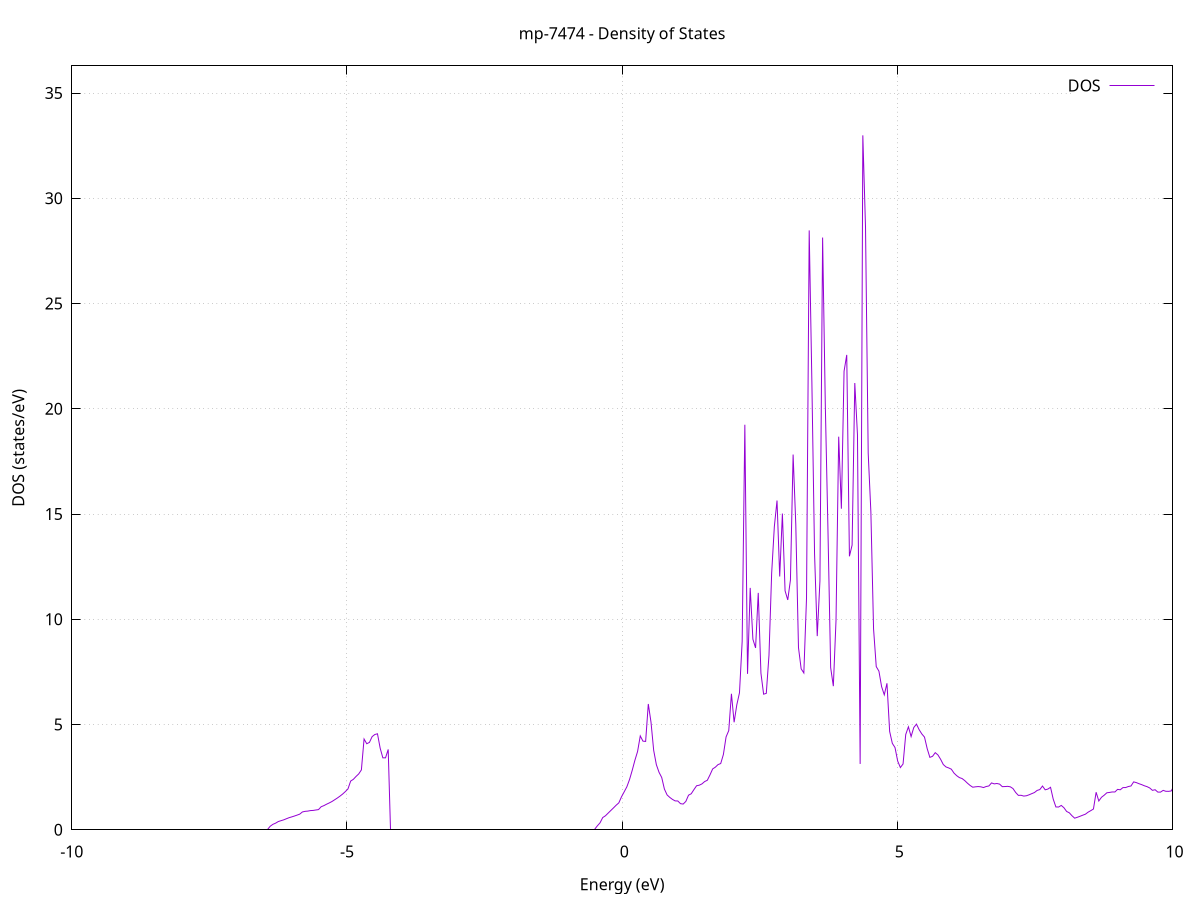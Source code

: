 set title 'mp-7474 - Density of States'
set xlabel 'Energy (eV)'
set ylabel 'DOS (states/eV)'
set grid
set xrange [-10:10]
set yrange [0:36.289]
set xzeroaxis lt -1
set terminal png size 800,600
set output 'mp-7474_dos_gnuplot.png'
plot '-' using 1:2 with lines title 'DOS'
-68.030100 0.000000
-67.981400 0.000000
-67.932700 0.000000
-67.884000 0.000000
-67.835200 0.000000
-67.786500 0.000000
-67.737800 0.000000
-67.689100 0.000000
-67.640300 0.000000
-67.591600 0.000000
-67.542900 0.000000
-67.494200 0.000000
-67.445400 0.000000
-67.396700 0.000000
-67.348000 0.000000
-67.299300 0.000000
-67.250500 0.000000
-67.201800 0.000000
-67.153100 0.000000
-67.104400 0.000000
-67.055700 0.000000
-67.006900 0.000000
-66.958200 0.000000
-66.909500 0.000000
-66.860800 0.000000
-66.812000 0.000000
-66.763300 0.000000
-66.714600 0.000000
-66.665900 0.000000
-66.617100 0.000000
-66.568400 0.000000
-66.519700 0.000000
-66.471000 0.000000
-66.422200 0.000000
-66.373500 0.000000
-66.324800 0.000000
-66.276100 0.000000
-66.227400 0.000000
-66.178600 0.000000
-66.129900 0.000000
-66.081200 0.000000
-66.032500 0.000000
-65.983700 0.000000
-65.935000 0.000000
-65.886300 0.000000
-65.837600 0.000000
-65.788800 0.000000
-65.740100 0.000000
-65.691400 0.000000
-65.642700 0.000000
-65.593900 0.000000
-65.545200 0.000000
-65.496500 0.000000
-65.447800 0.000000
-65.399000 0.000000
-65.350300 0.000000
-65.301600 0.000000
-65.252900 0.000000
-65.204200 0.000000
-65.155400 0.000000
-65.106700 0.000000
-65.058000 0.000000
-65.009300 0.000000
-64.960500 0.000000
-64.911800 0.000000
-64.863100 0.000000
-64.814400 0.000000
-64.765600 0.000000
-64.716900 0.000000
-64.668200 0.000000
-64.619500 0.000000
-64.570700 0.000000
-64.522000 0.000000
-64.473300 0.000000
-64.424600 0.000000
-64.375800 0.000000
-64.327100 0.000000
-64.278400 0.000000
-64.229700 0.000000
-64.181000 0.000000
-64.132200 0.000000
-64.083500 0.000000
-64.034800 0.000000
-63.986100 0.000000
-63.937300 0.000000
-63.888600 0.000000
-63.839900 0.000000
-63.791200 0.000000
-63.742400 0.000000
-63.693700 0.000000
-63.645000 0.000000
-63.596300 627.697800
-63.547500 187.638800
-63.498800 0.000000
-63.450100 0.000000
-63.401400 0.000000
-63.352600 0.000000
-63.303900 0.000000
-63.255200 0.000000
-63.206500 0.000000
-63.157800 0.000000
-63.109000 0.000000
-63.060300 0.000000
-63.011600 0.000000
-62.962900 0.000000
-62.914100 0.000000
-62.865400 0.000000
-62.816700 0.000000
-62.768000 0.000000
-62.719200 0.000000
-62.670500 0.000000
-62.621800 0.000000
-62.573100 0.000000
-62.524300 0.000000
-62.475600 0.000000
-62.426900 0.000000
-62.378200 0.000000
-62.329500 0.000000
-62.280700 0.000000
-62.232000 0.000000
-62.183300 0.000000
-62.134600 0.000000
-62.085800 0.000000
-62.037100 0.000000
-61.988400 0.000000
-61.939700 0.000000
-61.890900 0.000000
-61.842200 0.000000
-61.793500 0.000000
-61.744800 0.000000
-61.696000 0.000000
-61.647300 0.000000
-61.598600 0.000000
-61.549900 0.000000
-61.501100 0.000000
-61.452400 0.000000
-61.403700 0.000000
-61.355000 0.000000
-61.306300 0.000000
-61.257500 0.000000
-61.208800 0.000000
-61.160100 0.000000
-61.111400 0.000000
-61.062600 0.000000
-61.013900 0.000000
-60.965200 0.000000
-60.916500 0.000000
-60.867700 0.000000
-60.819000 0.000000
-60.770300 0.000000
-60.721600 0.000000
-60.672800 0.000000
-60.624100 0.000000
-60.575400 0.000000
-60.526700 0.000000
-60.477900 0.000000
-60.429200 0.000000
-60.380500 0.000000
-60.331800 0.000000
-60.283100 0.000000
-60.234300 0.000000
-60.185600 0.000000
-60.136900 0.000000
-60.088200 0.000000
-60.039400 0.000000
-59.990700 0.000000
-59.942000 0.000000
-59.893300 0.000000
-59.844500 0.000000
-59.795800 0.000000
-59.747100 0.000000
-59.698400 0.000000
-59.649600 0.000000
-59.600900 0.000000
-59.552200 0.000000
-59.503500 0.000000
-59.454800 0.000000
-59.406000 0.000000
-59.357300 0.000000
-59.308600 0.000000
-59.259900 0.000000
-59.211100 0.000000
-59.162400 0.000000
-59.113700 0.000000
-59.065000 0.000000
-59.016200 0.000000
-58.967500 0.000000
-58.918800 0.000000
-58.870100 0.000000
-58.821300 0.000000
-58.772600 0.000000
-58.723900 0.000000
-58.675200 0.000000
-58.626400 0.000000
-58.577700 0.000000
-58.529000 0.000000
-58.480300 0.000000
-58.431600 0.000000
-58.382800 0.000000
-58.334100 0.000000
-58.285400 0.000000
-58.236700 0.000000
-58.187900 0.000000
-58.139200 0.000000
-58.090500 0.000000
-58.041800 0.000000
-57.993000 0.000000
-57.944300 0.000000
-57.895600 0.000000
-57.846900 0.000000
-57.798100 0.000000
-57.749400 0.000000
-57.700700 0.000000
-57.652000 0.000000
-57.603200 0.000000
-57.554500 0.000000
-57.505800 0.000000
-57.457100 0.000000
-57.408400 0.000000
-57.359600 0.000000
-57.310900 0.000000
-57.262200 0.000000
-57.213500 0.000000
-57.164700 0.000000
-57.116000 0.000000
-57.067300 0.000000
-57.018600 0.000000
-56.969800 0.000000
-56.921100 0.000000
-56.872400 0.000000
-56.823700 0.000000
-56.774900 0.000000
-56.726200 0.000000
-56.677500 0.000000
-56.628800 0.000000
-56.580100 0.000000
-56.531300 0.000000
-56.482600 0.000000
-56.433900 0.000000
-56.385200 0.000000
-56.336400 0.000000
-56.287700 0.000000
-56.239000 0.000000
-56.190300 0.000000
-56.141500 0.000000
-56.092800 0.000000
-56.044100 0.000000
-55.995400 0.000000
-55.946600 0.000000
-55.897900 0.000000
-55.849200 0.000000
-55.800500 0.000000
-55.751700 0.000000
-55.703000 0.000000
-55.654300 0.000000
-55.605600 0.000000
-55.556900 0.000000
-55.508100 0.000000
-55.459400 0.000000
-55.410700 0.000000
-55.362000 0.000000
-55.313200 0.000000
-55.264500 0.000000
-55.215800 0.000000
-55.167100 0.000000
-55.118300 0.000000
-55.069600 0.000000
-55.020900 0.000000
-54.972200 0.000000
-54.923400 0.000000
-54.874700 0.000000
-54.826000 0.000000
-54.777300 0.000000
-54.728500 0.000000
-54.679800 0.000000
-54.631100 0.000000
-54.582400 0.000000
-54.533700 0.000000
-54.484900 0.000000
-54.436200 0.000000
-54.387500 0.000000
-54.338800 0.000000
-54.290000 0.000000
-54.241300 0.000000
-54.192600 0.000000
-54.143900 0.000000
-54.095100 0.000000
-54.046400 0.000000
-53.997700 0.000000
-53.949000 0.000000
-53.900200 0.000000
-53.851500 0.000000
-53.802800 0.000000
-53.754100 0.000000
-53.705400 0.000000
-53.656600 0.000000
-53.607900 0.000000
-53.559200 0.000000
-53.510500 0.000000
-53.461700 0.000000
-53.413000 0.000000
-53.364300 0.000000
-53.315600 0.000000
-53.266800 0.000000
-53.218100 0.000000
-53.169400 0.000000
-53.120700 0.000000
-53.071900 0.000000
-53.023200 0.000000
-52.974500 0.000000
-52.925800 0.000000
-52.877000 0.000000
-52.828300 0.000000
-52.779600 0.000000
-52.730900 0.000000
-52.682200 0.000000
-52.633400 0.000000
-52.584700 0.000000
-52.536000 0.000000
-52.487300 0.000000
-52.438500 0.000000
-52.389800 0.000000
-52.341100 0.000000
-52.292400 0.000000
-52.243600 0.000000
-52.194900 0.000000
-52.146200 0.000000
-52.097500 0.000000
-52.048700 0.000000
-52.000000 0.000000
-51.951300 0.000000
-51.902600 0.000000
-51.853800 0.000000
-51.805100 0.000000
-51.756400 0.000000
-51.707700 0.000000
-51.659000 0.000000
-51.610200 0.000000
-51.561500 0.000000
-51.512800 0.000000
-51.464100 0.000000
-51.415300 0.000000
-51.366600 0.000000
-51.317900 0.000000
-51.269200 0.000000
-51.220400 0.000000
-51.171700 0.000000
-51.123000 0.000000
-51.074300 0.000000
-51.025500 0.000000
-50.976800 0.000000
-50.928100 0.000000
-50.879400 0.000000
-50.830700 0.000000
-50.781900 0.000000
-50.733200 0.000000
-50.684500 0.000000
-50.635800 0.000000
-50.587000 0.000000
-50.538300 0.000000
-50.489600 0.000000
-50.440900 0.000000
-50.392100 0.000000
-50.343400 0.000000
-50.294700 0.000000
-50.246000 0.000000
-50.197200 0.000000
-50.148500 0.000000
-50.099800 0.000000
-50.051100 0.000000
-50.002300 0.000000
-49.953600 0.000000
-49.904900 0.000000
-49.856200 0.000000
-49.807500 0.000000
-49.758700 0.000000
-49.710000 0.000000
-49.661300 0.000000
-49.612600 0.000000
-49.563800 0.000000
-49.515100 0.000000
-49.466400 0.000000
-49.417700 0.000000
-49.368900 0.000000
-49.320200 0.000000
-49.271500 0.000000
-49.222800 0.000000
-49.174000 0.000000
-49.125300 0.000000
-49.076600 0.000000
-49.027900 0.000000
-48.979100 0.000000
-48.930400 0.000000
-48.881700 0.000000
-48.833000 0.000000
-48.784300 0.000000
-48.735500 0.000000
-48.686800 0.000000
-48.638100 0.000000
-48.589400 0.000000
-48.540600 0.000000
-48.491900 0.000000
-48.443200 0.000000
-48.394500 0.000000
-48.345700 0.000000
-48.297000 0.000000
-48.248300 0.000000
-48.199600 0.000000
-48.150800 0.000000
-48.102100 0.000000
-48.053400 0.000000
-48.004700 0.000000
-47.956000 0.000000
-47.907200 0.000000
-47.858500 0.000000
-47.809800 0.000000
-47.761100 0.000000
-47.712300 0.000000
-47.663600 0.000000
-47.614900 0.000000
-47.566200 0.000000
-47.517400 0.000000
-47.468700 0.000000
-47.420000 0.000000
-47.371300 0.000000
-47.322500 0.000000
-47.273800 0.000000
-47.225100 0.000000
-47.176400 0.000000
-47.127600 0.000000
-47.078900 0.000000
-47.030200 0.000000
-46.981500 0.000000
-46.932800 0.000000
-46.884000 0.000000
-46.835300 0.000000
-46.786600 0.000000
-46.737900 0.000000
-46.689100 0.000000
-46.640400 0.000000
-46.591700 0.000000
-46.543000 0.000000
-46.494200 0.000000
-46.445500 0.000000
-46.396800 0.000000
-46.348100 0.000000
-46.299300 0.000000
-46.250600 0.000000
-46.201900 0.000000
-46.153200 0.000000
-46.104400 0.000000
-46.055700 0.000000
-46.007000 0.000000
-45.958300 0.000000
-45.909600 0.000000
-45.860800 0.000000
-45.812100 0.000000
-45.763400 0.000000
-45.714700 0.000000
-45.665900 0.000000
-45.617200 0.000000
-45.568500 0.000000
-45.519800 0.000000
-45.471000 0.000000
-45.422300 0.000000
-45.373600 0.000000
-45.324900 0.000000
-45.276100 0.000000
-45.227400 0.000000
-45.178700 0.000000
-45.130000 0.000000
-45.081300 0.000000
-45.032500 0.000000
-44.983800 0.000000
-44.935100 0.000000
-44.886400 0.000000
-44.837600 0.000000
-44.788900 0.000000
-44.740200 0.000000
-44.691500 0.000000
-44.642700 0.000000
-44.594000 0.000000
-44.545300 0.000000
-44.496600 0.000000
-44.447800 0.000000
-44.399100 0.000000
-44.350400 0.000000
-44.301700 0.000000
-44.252900 0.000000
-44.204200 0.000000
-44.155500 0.000000
-44.106800 0.000000
-44.058100 0.000000
-44.009300 0.000000
-43.960600 0.000000
-43.911900 0.000000
-43.863200 0.000000
-43.814400 0.000000
-43.765700 0.000000
-43.717000 0.000000
-43.668300 0.000000
-43.619500 0.000000
-43.570800 0.000000
-43.522100 0.000000
-43.473400 0.000000
-43.424600 0.000000
-43.375900 0.000000
-43.327200 0.000000
-43.278500 0.000000
-43.229700 0.000000
-43.181000 0.000000
-43.132300 0.000000
-43.083600 0.000000
-43.034900 0.000000
-42.986100 0.000000
-42.937400 0.000000
-42.888700 0.000000
-42.840000 0.000000
-42.791200 0.000000
-42.742500 0.000000
-42.693800 0.000000
-42.645100 0.000000
-42.596300 0.000000
-42.547600 0.000000
-42.498900 0.000000
-42.450200 0.000000
-42.401400 0.000000
-42.352700 0.000000
-42.304000 0.000000
-42.255300 0.000000
-42.206500 0.000000
-42.157800 0.000000
-42.109100 0.000000
-42.060400 0.000000
-42.011700 0.000000
-41.962900 0.000000
-41.914200 0.000000
-41.865500 0.000000
-41.816800 0.000000
-41.768000 0.000000
-41.719300 0.000000
-41.670600 0.000000
-41.621900 0.000000
-41.573100 0.000000
-41.524400 0.000000
-41.475700 0.000000
-41.427000 0.000000
-41.378200 0.000000
-41.329500 0.000000
-41.280800 0.000000
-41.232100 0.000000
-41.183400 0.000000
-41.134600 0.000000
-41.085900 0.000000
-41.037200 0.000000
-40.988500 0.000000
-40.939700 0.000000
-40.891000 0.000000
-40.842300 0.000000
-40.793600 0.000000
-40.744800 0.000000
-40.696100 0.000000
-40.647400 0.000000
-40.598700 0.000000
-40.549900 0.000000
-40.501200 0.000000
-40.452500 0.000000
-40.403800 0.000000
-40.355000 0.000000
-40.306300 0.000000
-40.257600 0.000000
-40.208900 0.000000
-40.160200 0.000000
-40.111400 0.000000
-40.062700 0.000000
-40.014000 0.000000
-39.965300 0.000000
-39.916500 0.000000
-39.867800 0.000000
-39.819100 0.000000
-39.770400 0.000000
-39.721600 0.000000
-39.672900 0.000000
-39.624200 0.000000
-39.575500 0.000000
-39.526700 0.000000
-39.478000 0.000000
-39.429300 0.000000
-39.380600 0.000000
-39.331800 0.000000
-39.283100 0.000000
-39.234400 0.000000
-39.185700 0.000000
-39.137000 0.000000
-39.088200 0.000000
-39.039500 0.000000
-38.990800 0.000000
-38.942100 0.000000
-38.893300 0.000000
-38.844600 0.000000
-38.795900 0.000000
-38.747200 0.000000
-38.698400 0.000000
-38.649700 0.000000
-38.601000 0.000000
-38.552300 0.000000
-38.503500 0.000000
-38.454800 0.000000
-38.406100 0.000000
-38.357400 0.000000
-38.308700 0.000000
-38.259900 0.000000
-38.211200 0.000000
-38.162500 0.000000
-38.113800 0.000000
-38.065000 0.000000
-38.016300 0.000000
-37.967600 0.000000
-37.918900 0.000000
-37.870100 0.000000
-37.821400 0.000000
-37.772700 0.000000
-37.724000 0.000000
-37.675200 0.000000
-37.626500 0.000000
-37.577800 0.000000
-37.529100 0.000000
-37.480300 0.000000
-37.431600 0.000000
-37.382900 0.000000
-37.334200 0.000000
-37.285500 0.000000
-37.236700 0.000000
-37.188000 0.000000
-37.139300 0.000000
-37.090600 0.000000
-37.041800 0.000000
-36.993100 0.000000
-36.944400 0.000000
-36.895700 0.000000
-36.846900 0.000000
-36.798200 0.000000
-36.749500 0.000000
-36.700800 0.000000
-36.652000 0.000000
-36.603300 0.000000
-36.554600 0.000000
-36.505900 0.000000
-36.457100 0.000000
-36.408400 0.000000
-36.359700 0.000000
-36.311000 0.000000
-36.262300 0.000000
-36.213500 0.000000
-36.164800 0.000000
-36.116100 0.000000
-36.067400 0.000000
-36.018600 0.000000
-35.969900 0.000000
-35.921200 0.000000
-35.872500 0.000000
-35.823700 0.000000
-35.775000 0.000000
-35.726300 0.000000
-35.677600 0.000000
-35.628800 0.000000
-35.580100 0.000000
-35.531400 0.000000
-35.482700 0.000000
-35.434000 0.000000
-35.385200 0.000000
-35.336500 0.000000
-35.287800 0.000000
-35.239100 0.000000
-35.190300 0.000000
-35.141600 0.000000
-35.092900 0.000000
-35.044200 0.000000
-34.995400 0.000000
-34.946700 0.000000
-34.898000 0.000000
-34.849300 0.000000
-34.800500 0.000000
-34.751800 0.000000
-34.703100 0.000000
-34.654400 0.000000
-34.605600 0.000000
-34.556900 0.000000
-34.508200 0.000000
-34.459500 0.000000
-34.410800 0.000000
-34.362000 0.000000
-34.313300 0.000000
-34.264600 0.000000
-34.215900 0.000000
-34.167100 0.000000
-34.118400 0.000000
-34.069700 0.000000
-34.021000 0.000000
-33.972200 0.000000
-33.923500 0.000000
-33.874800 0.000000
-33.826100 0.000000
-33.777300 0.000000
-33.728600 0.000000
-33.679900 0.000000
-33.631200 0.000000
-33.582400 0.000000
-33.533700 0.000000
-33.485000 0.000000
-33.436300 0.000000
-33.387600 0.000000
-33.338800 0.000000
-33.290100 0.000000
-33.241400 0.000000
-33.192700 0.000000
-33.143900 0.000000
-33.095200 0.000000
-33.046500 0.000000
-32.997800 0.000000
-32.949000 0.000000
-32.900300 0.000000
-32.851600 0.000000
-32.802900 0.000000
-32.754100 0.000000
-32.705400 0.000000
-32.656700 0.000000
-32.608000 0.000000
-32.559300 0.000000
-32.510500 0.000000
-32.461800 0.000000
-32.413100 0.000000
-32.364400 0.000000
-32.315600 0.000000
-32.266900 0.000000
-32.218200 0.000000
-32.169500 0.000000
-32.120700 0.000000
-32.072000 0.000000
-32.023300 0.000000
-31.974600 0.000000
-31.925800 0.000000
-31.877100 0.000000
-31.828400 0.000000
-31.779700 0.000000
-31.730900 0.000000
-31.682200 0.000000
-31.633500 0.000000
-31.584800 0.000000
-31.536100 0.000000
-31.487300 0.000000
-31.438600 0.000000
-31.389900 0.000000
-31.341200 0.000000
-31.292400 0.000000
-31.243700 0.000000
-31.195000 0.000000
-31.146300 0.000000
-31.097500 0.000000
-31.048800 0.000000
-31.000100 0.000000
-30.951400 0.000000
-30.902600 0.000000
-30.853900 0.000000
-30.805200 0.000000
-30.756500 0.000000
-30.707700 0.000000
-30.659000 0.000000
-30.610300 0.000000
-30.561600 0.000000
-30.512900 0.000000
-30.464100 0.000000
-30.415400 0.000000
-30.366700 0.000000
-30.318000 0.000000
-30.269200 0.000000
-30.220500 0.000000
-30.171800 0.000000
-30.123100 0.000000
-30.074300 0.000000
-30.025600 0.000000
-29.976900 0.000000
-29.928200 0.000000
-29.879400 0.000000
-29.830700 0.000000
-29.782000 0.000000
-29.733300 0.000000
-29.684600 0.000000
-29.635800 0.000000
-29.587100 0.000000
-29.538400 0.000000
-29.489700 0.000000
-29.440900 0.000000
-29.392200 0.000000
-29.343500 0.000000
-29.294800 0.000000
-29.246000 0.000000
-29.197300 0.000000
-29.148600 0.000000
-29.099900 0.000000
-29.051100 0.000000
-29.002400 0.000000
-28.953700 0.000000
-28.905000 0.000000
-28.856200 0.000000
-28.807500 0.000000
-28.758800 0.000000
-28.710100 0.000000
-28.661400 0.000000
-28.612600 0.000000
-28.563900 0.000000
-28.515200 0.000000
-28.466500 0.000000
-28.417700 0.000000
-28.369000 0.000000
-28.320300 0.000000
-28.271600 0.000000
-28.222800 0.000000
-28.174100 0.000000
-28.125400 0.000000
-28.076700 0.000000
-28.027900 0.000000
-27.979200 0.000000
-27.930500 0.000000
-27.881800 0.000000
-27.833000 0.000000
-27.784300 0.000000
-27.735600 0.000000
-27.686900 0.000000
-27.638200 0.000000
-27.589400 0.000000
-27.540700 0.000000
-27.492000 0.000000
-27.443300 0.000000
-27.394500 0.000000
-27.345800 0.000000
-27.297100 0.000000
-27.248400 0.000000
-27.199600 0.000000
-27.150900 0.000000
-27.102200 0.000000
-27.053500 0.000000
-27.004700 0.000000
-26.956000 0.000000
-26.907300 0.000000
-26.858600 0.000000
-26.809900 0.000000
-26.761100 0.000000
-26.712400 0.000000
-26.663700 0.000000
-26.615000 0.000000
-26.566200 0.000000
-26.517500 0.000000
-26.468800 0.000000
-26.420100 0.000000
-26.371300 0.000000
-26.322600 0.000000
-26.273900 0.000000
-26.225200 0.000000
-26.176400 0.000000
-26.127700 0.000000
-26.079000 0.000000
-26.030300 0.000000
-25.981500 0.000000
-25.932800 0.000000
-25.884100 0.000000
-25.835400 0.000000
-25.786700 0.000000
-25.737900 0.000000
-25.689200 0.000000
-25.640500 0.000000
-25.591800 0.000000
-25.543000 0.000000
-25.494300 0.000000
-25.445600 0.000000
-25.396900 0.000000
-25.348100 0.000000
-25.299400 0.000000
-25.250700 0.000000
-25.202000 0.000000
-25.153200 0.000000
-25.104500 0.000000
-25.055800 0.000000
-25.007100 0.000000
-24.958300 0.000000
-24.909600 0.000000
-24.860900 0.000000
-24.812200 0.000000
-24.763500 0.000000
-24.714700 0.000000
-24.666000 0.000000
-24.617300 0.000000
-24.568600 0.000000
-24.519800 0.000000
-24.471100 0.000000
-24.422400 0.000000
-24.373700 0.000000
-24.324900 0.000000
-24.276200 0.000000
-24.227500 0.000000
-24.178800 0.000000
-24.130000 0.000000
-24.081300 0.000000
-24.032600 0.000000
-23.983900 0.000000
-23.935100 0.000000
-23.886400 0.000000
-23.837700 0.000000
-23.789000 0.000000
-23.740300 0.000000
-23.691500 0.000000
-23.642800 0.000000
-23.594100 0.000000
-23.545400 0.000000
-23.496600 0.000000
-23.447900 0.000000
-23.399200 0.000000
-23.350500 0.000000
-23.301700 0.000000
-23.253000 0.000000
-23.204300 0.000000
-23.155600 0.000000
-23.106800 0.000000
-23.058100 0.000000
-23.009400 0.000000
-22.960700 0.000000
-22.912000 0.000000
-22.863200 0.000000
-22.814500 0.000000
-22.765800 0.000000
-22.717100 0.000000
-22.668300 0.000000
-22.619600 0.000000
-22.570900 0.000000
-22.522200 0.000000
-22.473400 0.000000
-22.424700 0.000000
-22.376000 0.000000
-22.327300 0.000000
-22.278500 0.000000
-22.229800 0.000000
-22.181100 0.000000
-22.132400 0.000000
-22.083600 0.000000
-22.034900 0.000000
-21.986200 0.000000
-21.937500 0.000000
-21.888800 0.000000
-21.840000 0.000000
-21.791300 0.000000
-21.742600 0.000000
-21.693900 0.000000
-21.645100 0.000000
-21.596400 0.000000
-21.547700 0.000000
-21.499000 0.000000
-21.450200 0.000000
-21.401500 0.000000
-21.352800 0.000000
-21.304100 0.000000
-21.255300 0.000000
-21.206600 0.000000
-21.157900 0.000000
-21.109200 0.000000
-21.060400 0.000000
-21.011700 0.000000
-20.963000 0.000000
-20.914300 0.000000
-20.865600 0.000000
-20.816800 0.000000
-20.768100 0.000000
-20.719400 0.000000
-20.670700 0.000000
-20.621900 0.000000
-20.573200 0.000000
-20.524500 0.000000
-20.475800 0.000000
-20.427000 0.000000
-20.378300 0.000000
-20.329600 0.000000
-20.280900 0.000000
-20.232100 0.000000
-20.183400 0.000000
-20.134700 0.000000
-20.086000 0.000000
-20.037300 0.000000
-19.988500 0.000000
-19.939800 0.000000
-19.891100 0.000000
-19.842400 0.000000
-19.793600 0.000000
-19.744900 0.000000
-19.696200 0.000000
-19.647500 0.000000
-19.598700 0.000000
-19.550000 0.000000
-19.501300 0.000000
-19.452600 0.000000
-19.403800 0.000000
-19.355100 0.000000
-19.306400 0.000000
-19.257700 0.000000
-19.208900 0.000000
-19.160200 0.000000
-19.111500 0.000000
-19.062800 0.000000
-19.014100 0.000000
-18.965300 0.000000
-18.916600 0.000000
-18.867900 0.000000
-18.819200 0.000000
-18.770400 0.000000
-18.721700 0.000000
-18.673000 0.000000
-18.624300 0.000000
-18.575500 0.000000
-18.526800 0.000000
-18.478100 0.000000
-18.429400 0.000000
-18.380600 0.000000
-18.331900 0.000000
-18.283200 0.000000
-18.234500 0.000000
-18.185700 0.000000
-18.137000 0.000000
-18.088300 0.000000
-18.039600 0.000000
-17.990900 0.000000
-17.942100 0.000000
-17.893400 0.000000
-17.844700 0.000000
-17.796000 0.000000
-17.747200 0.000000
-17.698500 0.000000
-17.649800 0.000000
-17.601100 0.000000
-17.552300 0.000000
-17.503600 0.000000
-17.454900 0.000000
-17.406200 0.000000
-17.357400 0.000000
-17.308700 0.000000
-17.260000 0.000000
-17.211300 0.000000
-17.162600 0.000000
-17.113800 0.000000
-17.065100 0.000000
-17.016400 0.000000
-16.967700 0.000000
-16.918900 0.000000
-16.870200 0.000000
-16.821500 0.000000
-16.772800 0.000000
-16.724000 0.000000
-16.675300 0.000000
-16.626600 0.000000
-16.577900 0.000000
-16.529100 0.000000
-16.480400 0.000000
-16.431700 0.000000
-16.383000 0.000000
-16.334200 0.000000
-16.285500 0.000000
-16.236800 0.000000
-16.188100 0.000000
-16.139400 0.000000
-16.090600 0.000000
-16.041900 0.000000
-15.993200 0.000000
-15.944500 0.000000
-15.895700 0.000000
-15.847000 0.000000
-15.798300 0.000000
-15.749600 0.000000
-15.700800 0.000000
-15.652100 0.000000
-15.603400 0.000000
-15.554700 0.000000
-15.505900 0.000000
-15.457200 0.000000
-15.408500 0.000000
-15.359800 0.000000
-15.311000 0.000000
-15.262300 0.000000
-15.213600 0.000000
-15.164900 0.000000
-15.116200 0.000000
-15.067400 0.000000
-15.018700 0.000000
-14.970000 0.000000
-14.921300 0.000000
-14.872500 0.000000
-14.823800 0.000000
-14.775100 0.000000
-14.726400 0.000000
-14.677600 0.000000
-14.628900 0.000000
-14.580200 0.000000
-14.531500 0.000000
-14.482700 0.000000
-14.434000 0.000000
-14.385300 0.000000
-14.336600 0.000000
-14.287900 0.000000
-14.239100 0.000000
-14.190400 0.000000
-14.141700 0.000000
-14.093000 0.000000
-14.044200 0.000000
-13.995500 0.000000
-13.946800 0.000000
-13.898100 0.000000
-13.849300 0.000000
-13.800600 0.000000
-13.751900 0.000000
-13.703200 0.000000
-13.654400 0.000000
-13.605700 0.000000
-13.557000 0.000000
-13.508300 0.000000
-13.459500 0.000000
-13.410800 0.000000
-13.362100 0.000000
-13.313400 0.000000
-13.264700 0.000000
-13.215900 0.000000
-13.167200 0.000000
-13.118500 0.000000
-13.069800 0.000000
-13.021000 0.000000
-12.972300 0.000000
-12.923600 0.000000
-12.874900 0.000000
-12.826100 0.000000
-12.777400 0.000000
-12.728700 0.000000
-12.680000 0.000000
-12.631200 0.000000
-12.582500 0.000000
-12.533800 0.000000
-12.485100 0.000000
-12.436300 0.000000
-12.387600 0.000000
-12.338900 0.000000
-12.290200 0.000000
-12.241500 0.000000
-12.192700 0.000000
-12.144000 0.000000
-12.095300 0.000000
-12.046600 0.000000
-11.997800 0.000000
-11.949100 0.000000
-11.900400 0.000000
-11.851700 0.000000
-11.802900 0.000000
-11.754200 0.000000
-11.705500 0.000000
-11.656800 0.000000
-11.608000 0.000000
-11.559300 0.000000
-11.510600 0.000000
-11.461900 0.000000
-11.413200 0.000000
-11.364400 0.000000
-11.315700 0.000000
-11.267000 0.000000
-11.218300 0.000000
-11.169500 0.000000
-11.120800 0.000000
-11.072100 0.000000
-11.023400 0.000000
-10.974600 0.000000
-10.925900 0.000000
-10.877200 0.000000
-10.828500 0.000000
-10.779700 0.000000
-10.731000 0.000000
-10.682300 0.000000
-10.633600 0.000000
-10.584800 0.000000
-10.536100 0.000000
-10.487400 0.000000
-10.438700 0.000000
-10.390000 0.000000
-10.341200 0.000000
-10.292500 0.000000
-10.243800 0.000000
-10.195100 0.000000
-10.146300 0.000000
-10.097600 0.000000
-10.048900 0.000000
-10.000200 0.000000
-9.951400 0.000000
-9.902700 0.000000
-9.854000 0.000000
-9.805300 0.000000
-9.756500 0.000000
-9.707800 0.000000
-9.659100 0.000000
-9.610400 0.000000
-9.561600 0.000000
-9.512900 0.000000
-9.464200 0.000000
-9.415500 0.000000
-9.366800 0.000000
-9.318000 0.000000
-9.269300 0.000000
-9.220600 0.000000
-9.171900 0.000000
-9.123100 0.000000
-9.074400 0.000000
-9.025700 0.000000
-8.977000 0.000000
-8.928200 0.000000
-8.879500 0.000000
-8.830800 0.000000
-8.782100 0.000000
-8.733300 0.000000
-8.684600 0.000000
-8.635900 0.000000
-8.587200 0.000000
-8.538500 0.000000
-8.489700 0.000000
-8.441000 0.000000
-8.392300 0.000000
-8.343600 0.000000
-8.294800 0.000000
-8.246100 0.000000
-8.197400 0.000000
-8.148700 0.000000
-8.099900 0.000000
-8.051200 0.000000
-8.002500 0.000000
-7.953800 0.000000
-7.905000 0.000000
-7.856300 0.000000
-7.807600 0.000000
-7.758900 0.000000
-7.710100 0.000000
-7.661400 0.000000
-7.612700 0.000000
-7.564000 0.000000
-7.515300 0.000000
-7.466500 0.000000
-7.417800 0.000000
-7.369100 0.000000
-7.320400 0.000000
-7.271600 0.000000
-7.222900 0.000000
-7.174200 0.000000
-7.125500 0.000000
-7.076700 0.000000
-7.028000 0.000000
-6.979300 0.000000
-6.930600 0.000000
-6.881800 0.000000
-6.833100 0.000000
-6.784400 0.000000
-6.735700 0.000000
-6.686900 0.000000
-6.638200 0.000000
-6.589500 0.000000
-6.540800 0.000000
-6.492100 0.000000
-6.443300 0.000000
-6.394600 0.168200
-6.345900 0.259400
-6.297200 0.313300
-6.248400 0.390200
-6.199700 0.431200
-6.151000 0.470200
-6.102300 0.522200
-6.053500 0.572600
-6.004800 0.610900
-5.956100 0.651700
-5.907400 0.695700
-5.858600 0.742800
-5.809900 0.846200
-5.761200 0.875500
-5.712500 0.886600
-5.663700 0.911300
-5.615000 0.919300
-5.566300 0.939700
-5.517600 0.958400
-5.468900 1.094500
-5.420100 1.146300
-5.371400 1.213700
-5.322700 1.274200
-5.274000 1.340700
-5.225200 1.422900
-5.176500 1.505600
-5.127800 1.596700
-5.079100 1.696500
-5.030300 1.812500
-4.981600 1.943200
-4.932900 2.313700
-4.884200 2.395800
-4.835400 2.532600
-4.786700 2.653500
-4.738000 2.844600
-4.689300 4.311600
-4.640600 4.087100
-4.591800 4.151600
-4.543100 4.423600
-4.494400 4.525100
-4.445700 4.560400
-4.396900 3.878300
-4.348200 3.416800
-4.299500 3.417300
-4.250800 3.816500
-4.202000 0.000000
-4.153300 0.000000
-4.104600 0.000000
-4.055900 0.000000
-4.007100 0.000000
-3.958400 0.000000
-3.909700 0.000000
-3.861000 0.000000
-3.812200 0.000000
-3.763500 0.000000
-3.714800 0.000000
-3.666100 0.000000
-3.617400 0.000000
-3.568600 0.000000
-3.519900 0.000000
-3.471200 0.000000
-3.422500 0.000000
-3.373700 0.000000
-3.325000 0.000000
-3.276300 0.000000
-3.227600 0.000000
-3.178800 0.000000
-3.130100 0.000000
-3.081400 0.000000
-3.032700 0.000000
-2.983900 0.000000
-2.935200 0.000000
-2.886500 0.000000
-2.837800 0.000000
-2.789000 0.000000
-2.740300 0.000000
-2.691600 0.000000
-2.642900 0.000000
-2.594200 0.000000
-2.545400 0.000000
-2.496700 0.000000
-2.448000 0.000000
-2.399300 0.000000
-2.350500 0.000000
-2.301800 0.000000
-2.253100 0.000000
-2.204400 0.000000
-2.155600 0.000000
-2.106900 0.000000
-2.058200 0.000000
-2.009500 0.000000
-1.960700 0.000000
-1.912000 0.000000
-1.863300 0.000000
-1.814600 0.000000
-1.765900 0.000000
-1.717100 0.000000
-1.668400 0.000000
-1.619700 0.000000
-1.571000 0.000000
-1.522200 0.000000
-1.473500 0.000000
-1.424800 0.000000
-1.376100 0.000000
-1.327300 0.000000
-1.278600 0.000000
-1.229900 0.000000
-1.181200 0.000000
-1.132400 0.000000
-1.083700 0.000000
-1.035000 0.000000
-0.986300 0.000000
-0.937500 0.000000
-0.888800 0.000000
-0.840100 0.000000
-0.791400 0.000000
-0.742700 0.000000
-0.693900 0.000000
-0.645200 0.000000
-0.596500 0.000000
-0.547800 0.000000
-0.499000 0.000000
-0.450300 0.188000
-0.401600 0.330500
-0.352900 0.580600
-0.304100 0.663400
-0.255400 0.788800
-0.206700 0.913800
-0.158000 1.037300
-0.109200 1.166300
-0.060500 1.278300
-0.011800 1.565800
0.036900 1.801600
0.085700 2.042000
0.134400 2.388100
0.183100 2.824200
0.231800 3.301900
0.280500 3.719500
0.329300 4.459200
0.378000 4.210500
0.426700 4.196700
0.475400 5.976300
0.524200 5.115600
0.572900 3.774300
0.621600 3.093700
0.670300 2.730200
0.719100 2.483300
0.767800 1.935100
0.816500 1.656000
0.865200 1.538700
0.914000 1.443700
0.962700 1.371900
1.011400 1.367400
1.060100 1.240500
1.108800 1.221700
1.157600 1.347900
1.206300 1.643600
1.255000 1.710200
1.303700 1.905600
1.352500 2.091200
1.401200 2.117200
1.449900 2.179200
1.498600 2.289800
1.547400 2.351200
1.596100 2.607500
1.644800 2.890800
1.693500 2.973900
1.742300 3.096400
1.791000 3.146400
1.839700 3.577300
1.888400 4.410800
1.937200 4.711700
1.985900 6.460700
2.034600 5.107200
2.083300 5.934000
2.132000 6.509000
2.180800 8.944800
2.229500 19.242600
2.278200 7.407500
2.326900 11.491400
2.375700 9.053700
2.424400 8.639000
2.473100 11.254100
2.521800 7.440300
2.570600 6.441200
2.619300 6.481300
2.668000 8.286800
2.716700 12.186800
2.765500 14.402000
2.814200 15.640500
2.862900 12.030800
2.911600 15.022100
2.960400 11.352300
3.009100 10.918900
3.057800 11.864300
3.106500 17.826000
3.155200 14.501600
3.204000 8.654700
3.252700 7.645800
3.301400 7.449300
3.350100 11.006100
3.398900 28.471900
3.447600 21.247800
3.496300 13.104400
3.545000 9.199900
3.593800 11.817500
3.642500 28.134200
3.691200 20.214700
3.739900 14.206200
3.788700 7.703900
3.837400 6.821900
3.886100 9.949500
3.934800 18.673700
3.983500 15.253100
4.032300 21.782500
4.081000 22.559000
4.129700 12.991200
4.178400 13.524400
4.227200 21.222400
4.275900 18.761200
4.324600 3.126900
4.373300 32.990100
4.422100 28.619600
4.470800 17.892100
4.519500 15.097400
4.568200 9.544000
4.617000 7.751800
4.665700 7.535200
4.714400 6.799300
4.763100 6.410200
4.811900 6.958600
4.860600 4.672200
4.909300 4.106100
4.958000 3.905300
5.006700 3.263800
5.055500 2.956300
5.104200 3.125500
5.152900 4.527500
5.201600 4.891000
5.250400 4.429500
5.299100 4.857800
5.347800 5.019600
5.396500 4.754700
5.445300 4.552800
5.494000 4.402000
5.542700 3.854900
5.591400 3.439500
5.640200 3.490800
5.688900 3.663100
5.737600 3.556200
5.786300 3.350500
5.835100 3.100400
5.883800 2.986000
5.932500 2.938700
5.981200 2.878600
6.029900 2.692700
6.078700 2.570500
6.127400 2.479100
6.176100 2.434700
6.224800 2.336900
6.273600 2.214500
6.322300 2.106400
6.371000 2.021800
6.419700 2.040300
6.468500 2.052600
6.517200 2.041000
6.565900 2.006100
6.614600 2.055800
6.663400 2.081200
6.712100 2.226100
6.760800 2.180200
6.809500 2.198600
6.858200 2.169400
6.907000 2.049500
6.955700 2.052200
7.004400 2.063500
7.053100 2.041400
7.101900 1.957600
7.150600 1.771300
7.199300 1.634500
7.248000 1.638700
7.296800 1.601100
7.345500 1.615900
7.394200 1.661800
7.442900 1.716600
7.491700 1.769200
7.540400 1.869800
7.589100 1.909200
7.637800 2.077700
7.686600 1.898800
7.735300 1.933500
7.784000 2.017400
7.832700 1.456200
7.881400 1.083500
7.930200 1.081300
7.978900 1.157100
8.027600 1.046600
8.076300 0.870100
8.125100 0.806600
8.173800 0.666600
8.222500 0.550800
8.271200 0.593500
8.320000 0.641500
8.368700 0.692700
8.417400 0.740300
8.466100 0.835500
8.514900 0.908200
8.563600 0.986600
8.612300 1.784200
8.661000 1.367700
8.709800 1.543300
8.758500 1.642200
8.807200 1.757100
8.855900 1.773800
8.904600 1.797200
8.953400 1.795000
9.002100 1.919200
9.050800 1.899800
9.099500 2.003200
9.148300 2.005300
9.197000 2.054400
9.245700 2.080700
9.294400 2.275200
9.343200 2.240400
9.391900 2.188200
9.440600 2.143900
9.489300 2.089700
9.538100 2.048500
9.586800 1.985000
9.635500 1.873400
9.684200 1.902300
9.732900 1.791300
9.781700 1.788100
9.830400 1.872200
9.879100 1.828000
9.927800 1.825900
9.976600 1.843100
10.025300 2.074300
10.074000 1.923800
10.122700 1.833900
10.171500 1.775300
10.220200 1.844300
10.268900 1.914300
10.317600 2.025400
10.366400 2.250700
10.415100 2.336800
10.463800 2.368900
10.512500 2.358600
10.561300 2.369600
10.610000 2.374800
10.658700 2.431300
10.707400 2.356000
10.756100 2.320500
10.804900 2.391100
10.853600 2.443600
10.902300 2.330000
10.951000 2.422000
10.999800 2.554300
11.048500 2.753600
11.097200 2.956900
11.145900 3.043500
11.194700 3.263600
11.243400 3.653800
11.292100 3.519400
11.340800 3.515800
11.389600 3.724000
11.438300 3.660800
11.487000 3.394700
11.535700 3.045300
11.584500 2.747000
11.633200 2.237900
11.681900 1.954400
11.730600 1.860300
11.779300 1.749000
11.828100 1.471000
11.876800 1.503000
11.925500 1.593300
11.974200 2.020400
12.023000 2.217100
12.071700 2.331100
12.120400 2.389200
12.169100 2.501600
12.217900 2.833200
12.266600 2.760600
12.315300 2.590400
12.364000 2.528600
12.412800 2.539500
12.461500 2.720600
12.510200 2.838200
12.558900 2.493300
12.607700 2.712500
12.656400 2.978400
12.705100 2.804500
12.753800 2.633900
12.802500 2.570500
12.851300 2.494600
12.900000 2.535000
12.948700 2.952100
12.997400 2.441500
13.046200 2.279800
13.094900 2.019500
13.143600 1.918600
13.192300 1.819100
13.241100 1.702300
13.289800 1.630000
13.338500 1.662100
13.387200 1.755800
13.436000 1.793000
13.484700 1.923400
13.533400 1.919000
13.582100 2.040200
13.630800 2.412800
13.679600 2.466100
13.728300 2.676600
13.777000 3.136800
13.825700 3.732900
13.874500 3.017200
13.923200 2.751300
13.971900 2.609300
14.020600 2.546400
14.069400 2.380400
14.118100 2.290300
14.166800 2.319000
14.215500 2.645100
14.264300 2.421100
14.313000 2.469400
14.361700 2.582000
14.410400 2.738700
14.459200 2.869400
14.507900 2.767200
14.556600 2.627000
14.605300 2.574600
14.654000 2.338400
14.702800 2.181000
14.751500 1.996600
14.800200 2.190200
14.848900 2.430800
14.897700 2.441000
14.946400 2.558000
14.995100 2.655500
15.043800 2.716400
15.092600 2.765100
15.141300 2.612400
15.190000 2.523600
15.238700 2.460900
15.287500 2.329500
15.336200 2.195200
15.384900 2.143200
15.433600 2.104100
15.482400 2.196100
15.531100 2.414700
15.579800 2.357800
15.628500 2.444300
15.677200 2.483200
15.726000 2.480400
15.774700 2.436100
15.823400 2.458900
15.872100 2.510800
15.920900 2.537300
15.969600 2.561000
16.018300 2.797900
16.067000 2.909100
16.115800 2.898700
16.164500 3.039500
16.213200 2.913500
16.261900 2.799500
16.310700 2.840700
16.359400 2.807700
16.408100 2.692600
16.456800 2.452600
16.505500 2.337200
16.554300 2.326700
16.603000 2.278700
16.651700 2.397900
16.700400 2.579700
16.749200 2.621600
16.797900 2.641200
16.846600 2.703000
16.895300 2.713700
16.944100 2.880000
16.992800 2.916400
17.041500 2.988300
17.090200 2.975500
17.139000 3.015600
17.187700 3.118200
17.236400 3.262000
17.285100 2.979000
17.333900 2.803200
17.382600 2.688000
17.431300 2.564600
17.480000 2.556300
17.528700 2.469900
17.577500 2.497500
17.626200 2.437200
17.674900 2.301300
17.723600 2.314600
17.772400 2.345500
17.821100 2.428100
17.869800 2.497100
17.918500 2.556100
17.967300 2.589000
18.016000 2.621800
18.064700 2.559000
18.113400 2.558300
18.162200 2.641800
18.210900 2.732000
18.259600 2.784700
18.308300 2.653700
18.357100 2.578500
18.405800 2.604300
18.454500 2.506900
18.503200 2.536700
18.551900 2.535400
18.600700 2.412000
18.649400 2.229200
18.698100 2.066500
18.746800 1.949000
18.795600 1.863300
18.844300 1.881900
18.893000 2.128200
18.941700 2.258400
18.990500 2.412700
19.039200 2.687700
19.087900 3.077900
19.136600 3.588700
19.185400 2.992600
19.234100 2.804000
19.282800 2.723300
19.331500 2.612700
19.380200 2.454800
19.429000 2.325600
19.477700 2.166500
19.526400 2.058100
19.575100 2.166500
19.623900 2.348900
19.672600 2.430100
19.721300 2.419500
19.770000 2.501100
19.818800 2.385900
19.867500 2.306000
19.916200 2.260100
19.964900 2.216800
20.013700 1.918200
20.062400 1.993900
20.111100 2.122600
20.159800 2.163400
20.208600 2.384500
20.257300 2.549200
20.306000 2.976500
20.354700 2.971500
20.403400 2.897400
20.452200 2.929800
20.500900 2.976300
20.549600 2.589700
20.598300 2.545700
20.647100 2.457400
20.695800 2.627900
20.744500 2.864900
20.793200 2.956600
20.842000 2.764600
20.890700 2.580700
20.939400 2.519900
20.988100 2.467800
21.036900 2.436300
21.085600 2.379700
21.134300 2.469500
21.183000 2.768100
21.231800 3.126600
21.280500 2.774400
21.329200 2.730400
21.377900 2.874100
21.426600 2.879000
21.475400 2.909400
21.524100 2.945400
21.572800 3.013800
21.621500 3.049100
21.670300 3.060400
21.719000 3.169400
21.767700 3.250600
21.816400 3.112800
21.865200 3.013200
21.913900 3.174900
21.962600 2.925400
22.011300 2.932400
22.060100 2.911500
22.108800 2.888000
22.157500 2.964900
22.206200 3.058800
22.254900 3.008100
22.303700 3.056700
22.352400 3.202700
22.401100 3.278200
22.449800 3.231100
22.498600 3.687800
22.547300 3.421000
22.596000 3.511400
22.644700 3.257500
22.693500 3.164100
22.742200 3.152600
22.790900 3.032000
22.839600 3.189300
22.888400 3.033900
22.937100 3.022900
22.985800 3.173600
23.034500 3.235200
23.083300 3.095300
23.132000 2.992300
23.180700 2.982700
23.229400 2.938500
23.278100 2.840500
23.326900 2.767500
23.375600 2.666400
23.424300 2.638400
23.473000 2.548900
23.521800 2.334300
23.570500 2.231000
23.619200 2.168900
23.667900 2.070200
23.716700 1.779500
23.765400 1.767700
23.814100 1.735600
23.862800 1.596200
23.911600 1.457200
23.960300 1.350300
24.009000 1.265400
24.057700 1.285800
24.106500 1.150400
24.155200 1.066100
24.203900 0.967300
24.252600 0.890200
24.301300 0.829500
24.350100 0.854300
24.398800 0.824500
24.447500 0.730200
24.496200 0.612100
24.545000 0.567700
24.593700 0.510700
24.642400 0.433100
24.691100 0.312800
24.739900 0.204300
24.788600 0.148300
24.837300 0.125900
24.886000 0.084100
24.934800 0.023700
24.983500 0.001100
25.032200 0.000000
25.080900 0.000000
25.129600 0.000000
25.178400 0.000000
25.227100 0.000000
25.275800 0.000000
25.324500 0.000000
25.373300 0.000000
25.422000 0.000000
25.470700 0.000000
25.519400 0.000000
25.568200 0.000000
25.616900 0.000000
25.665600 0.000000
25.714300 0.000000
25.763100 0.000000
25.811800 0.000000
25.860500 0.000000
25.909200 0.000000
25.958000 0.000000
26.006700 0.000000
26.055400 0.000000
26.104100 0.000000
26.152800 0.000000
26.201600 0.000000
26.250300 0.000000
26.299000 0.000000
26.347700 0.000000
26.396500 0.000000
26.445200 0.000000
26.493900 0.000000
26.542600 0.000000
26.591400 0.000000
26.640100 0.000000
26.688800 0.000000
26.737500 0.000000
26.786300 0.000000
26.835000 0.000000
26.883700 0.000000
26.932400 0.000000
26.981200 0.000000
27.029900 0.000000
27.078600 0.000000
27.127300 0.000000
27.176000 0.000000
27.224800 0.000000
27.273500 0.000000
27.322200 0.000000
27.370900 0.000000
27.419700 0.000000
27.468400 0.000000
27.517100 0.000000
27.565800 0.000000
27.614600 0.000000
27.663300 0.000000
27.712000 0.000000
27.760700 0.000000
27.809500 0.000000
27.858200 0.000000
27.906900 0.000000
27.955600 0.000000
28.004300 0.000000
28.053100 0.000000
28.101800 0.000000
28.150500 0.000000
28.199200 0.000000
28.248000 0.000000
28.296700 0.000000
28.345400 0.000000
28.394100 0.000000
28.442900 0.000000
28.491600 0.000000
28.540300 0.000000
28.589000 0.000000
28.637800 0.000000
28.686500 0.000000
28.735200 0.000000
28.783900 0.000000
28.832700 0.000000
28.881400 0.000000
28.930100 0.000000
28.978800 0.000000
29.027500 0.000000
29.076300 0.000000
29.125000 0.000000
29.173700 0.000000
29.222400 0.000000
29.271200 0.000000
29.319900 0.000000
29.368600 0.000000
29.417300 0.000000
e
